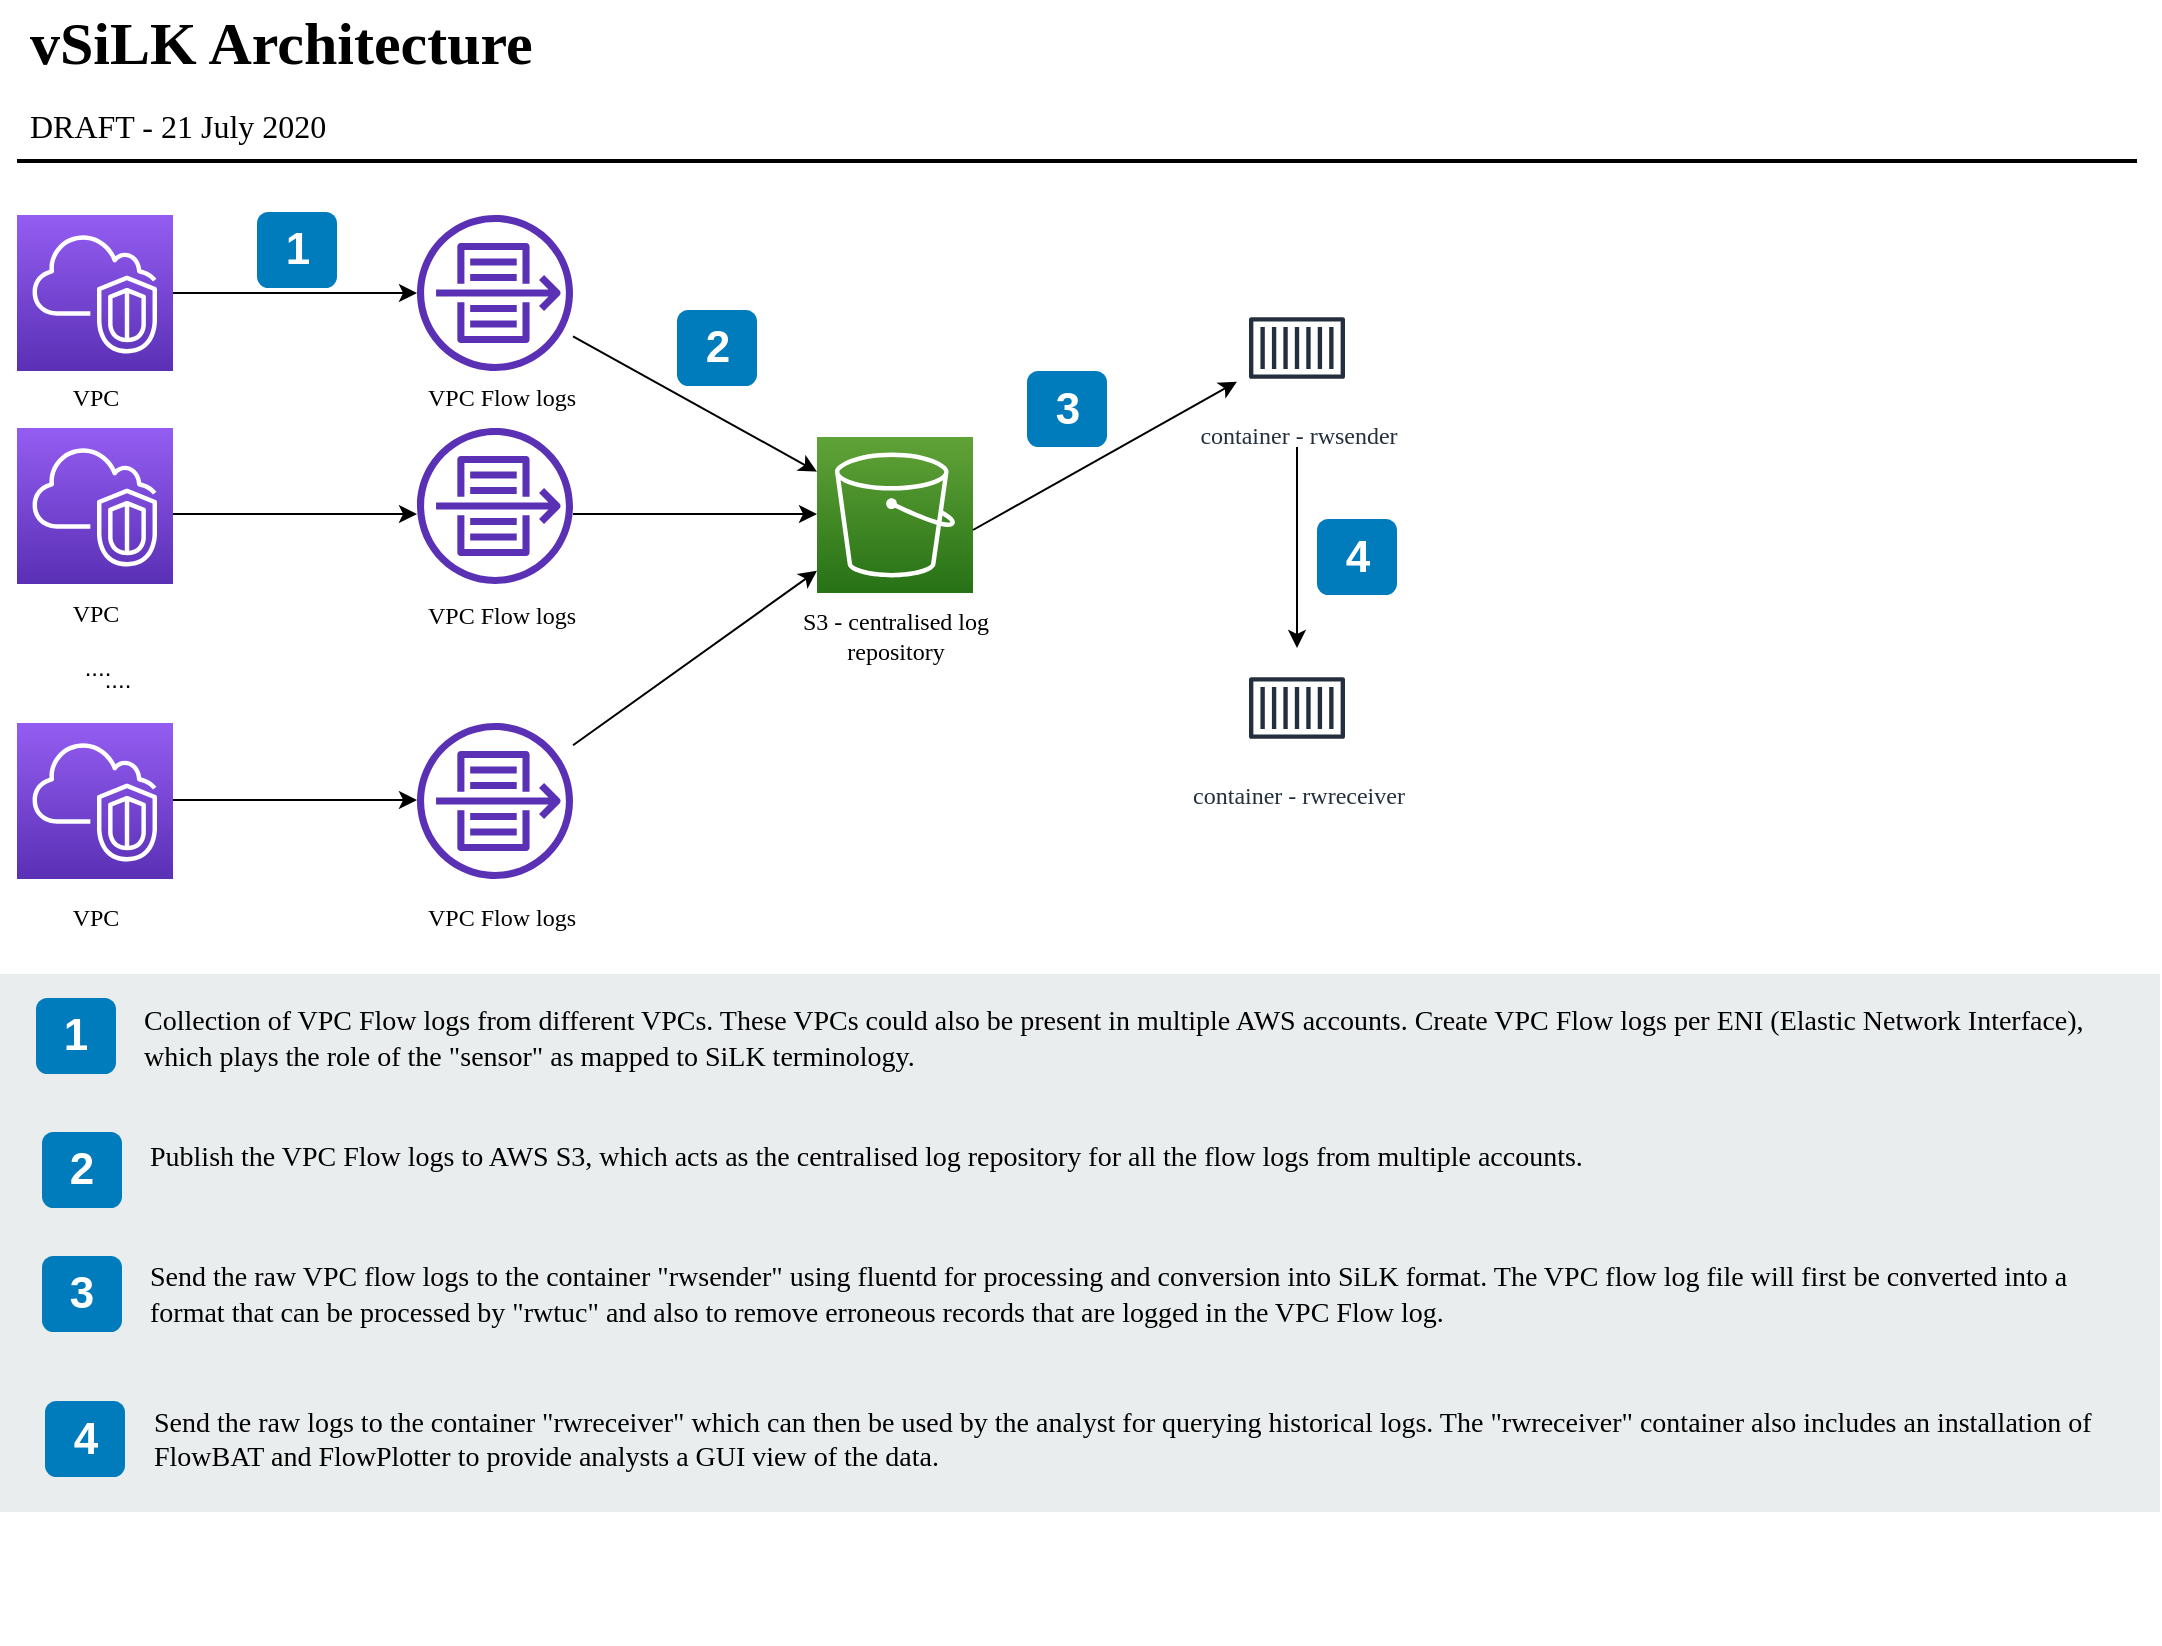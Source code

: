 <mxfile version="13.4.9" type="gitlab">
  <diagram id="Ht1M8jgEwFfnCIfOTk4-" name="Page-1">
    <mxGraphModel dx="1753" dy="941" grid="1" gridSize="10" guides="1" tooltips="1" connect="1" arrows="1" fold="1" page="1" pageScale="1" pageWidth="1200" pageHeight="1920" math="0" shadow="0">
      <root>
        <mxCell id="0" />
        <mxCell id="1" parent="0" />
        <mxCell id="-QjtrjUzRDEMRZ5MF8oH-47" value="&lt;font face=&quot;Garamond&quot;&gt;vSiLK Architecture&lt;/font&gt;" style="text;html=1;resizable=0;points=[];autosize=1;align=left;verticalAlign=top;spacingTop=-4;fontSize=30;fontStyle=1" parent="1" vertex="1">
          <mxGeometry x="52.5" y="64.5" width="340" height="40" as="geometry" />
        </mxCell>
        <mxCell id="-QjtrjUzRDEMRZ5MF8oH-48" value="DRAFT - 21 July 2020" style="text;html=1;resizable=0;points=[];autosize=1;align=left;verticalAlign=top;spacingTop=-4;fontSize=16;fontFamily=Garamond;" parent="1" vertex="1">
          <mxGeometry x="52.5" y="114.5" width="190" height="20" as="geometry" />
        </mxCell>
        <mxCell id="SCVMTBWpLvtzJIhz15lM-1" value="" style="line;strokeWidth=2;html=1;fontSize=14;" parent="1" vertex="1">
          <mxGeometry x="48.5" y="139.5" width="1060" height="10" as="geometry" />
        </mxCell>
        <mxCell id="o8gPVCex7NLgK0Pj0_RW-1" value="" style="outlineConnect=0;fontColor=#232F3E;gradientColor=#945DF2;gradientDirection=north;fillColor=#5A30B5;strokeColor=#ffffff;dashed=0;verticalLabelPosition=bottom;verticalAlign=top;align=center;html=1;fontSize=12;fontStyle=0;aspect=fixed;shape=mxgraph.aws4.resourceIcon;resIcon=mxgraph.aws4.vpc;" parent="1" vertex="1">
          <mxGeometry x="48.5" y="171.5" width="78" height="78" as="geometry" />
        </mxCell>
        <mxCell id="o8gPVCex7NLgK0Pj0_RW-2" value="" style="outlineConnect=0;fontColor=#232F3E;gradientColor=none;fillColor=#5A30B5;strokeColor=none;dashed=0;verticalLabelPosition=bottom;verticalAlign=top;align=center;html=1;fontSize=12;fontStyle=0;aspect=fixed;pointerEvents=1;shape=mxgraph.aws4.flow_logs;" parent="1" vertex="1">
          <mxGeometry x="248.5" y="171.5" width="78" height="78" as="geometry" />
        </mxCell>
        <mxCell id="o8gPVCex7NLgK0Pj0_RW-3" value="" style="outlineConnect=0;fontColor=#232F3E;gradientColor=#945DF2;gradientDirection=north;fillColor=#5A30B5;strokeColor=#ffffff;dashed=0;verticalLabelPosition=bottom;verticalAlign=top;align=center;html=1;fontSize=12;fontStyle=0;aspect=fixed;shape=mxgraph.aws4.resourceIcon;resIcon=mxgraph.aws4.vpc;" parent="1" vertex="1">
          <mxGeometry x="48.5" y="278" width="78" height="78" as="geometry" />
        </mxCell>
        <mxCell id="o8gPVCex7NLgK0Pj0_RW-4" value="" style="outlineConnect=0;fontColor=#232F3E;gradientColor=#945DF2;gradientDirection=north;fillColor=#5A30B5;strokeColor=#ffffff;dashed=0;verticalLabelPosition=bottom;verticalAlign=top;align=center;html=1;fontSize=12;fontStyle=0;aspect=fixed;shape=mxgraph.aws4.resourceIcon;resIcon=mxgraph.aws4.vpc;" parent="1" vertex="1">
          <mxGeometry x="48.5" y="425.5" width="78" height="78" as="geometry" />
        </mxCell>
        <mxCell id="o8gPVCex7NLgK0Pj0_RW-5" value="" style="outlineConnect=0;fontColor=#232F3E;gradientColor=none;fillColor=#5A30B5;strokeColor=none;dashed=0;verticalLabelPosition=bottom;verticalAlign=top;align=center;html=1;fontSize=12;fontStyle=0;aspect=fixed;pointerEvents=1;shape=mxgraph.aws4.flow_logs;" parent="1" vertex="1">
          <mxGeometry x="248.5" y="278" width="78" height="78" as="geometry" />
        </mxCell>
        <mxCell id="o8gPVCex7NLgK0Pj0_RW-6" value="" style="outlineConnect=0;fontColor=#232F3E;gradientColor=none;fillColor=#5A30B5;strokeColor=none;dashed=0;verticalLabelPosition=bottom;verticalAlign=top;align=center;html=1;fontSize=12;fontStyle=0;aspect=fixed;pointerEvents=1;shape=mxgraph.aws4.flow_logs;" parent="1" vertex="1">
          <mxGeometry x="248.5" y="425.5" width="78" height="78" as="geometry" />
        </mxCell>
        <mxCell id="o8gPVCex7NLgK0Pj0_RW-7" value="" style="outlineConnect=0;fontColor=#232F3E;gradientColor=#60A337;gradientDirection=north;fillColor=#277116;strokeColor=#ffffff;dashed=0;verticalLabelPosition=bottom;verticalAlign=top;align=center;html=1;fontSize=12;fontStyle=0;aspect=fixed;shape=mxgraph.aws4.resourceIcon;resIcon=mxgraph.aws4.s3;" parent="1" vertex="1">
          <mxGeometry x="448.5" y="282.5" width="78" height="78" as="geometry" />
        </mxCell>
        <mxCell id="4NLjydOKsZYuCcSBGG9q-1" value="&lt;font face=&quot;Garamond&quot;&gt;container - rwsender&lt;/font&gt;" style="outlineConnect=0;fontColor=#232F3E;gradientColor=none;strokeColor=#232F3E;fillColor=#ffffff;dashed=0;verticalLabelPosition=bottom;verticalAlign=top;align=center;html=1;fontSize=12;fontStyle=0;aspect=fixed;shape=mxgraph.aws4.resourceIcon;resIcon=mxgraph.aws4.container_1;" vertex="1" parent="1">
          <mxGeometry x="658.5" y="208" width="60" height="60" as="geometry" />
        </mxCell>
        <mxCell id="4NLjydOKsZYuCcSBGG9q-2" value="&lt;font face=&quot;Garamond&quot;&gt;container - rwreceiver&lt;/font&gt;" style="outlineConnect=0;fontColor=#232F3E;gradientColor=none;strokeColor=#232F3E;fillColor=#ffffff;dashed=0;verticalLabelPosition=bottom;verticalAlign=top;align=center;html=1;fontSize=12;fontStyle=0;aspect=fixed;shape=mxgraph.aws4.resourceIcon;resIcon=mxgraph.aws4.container_1;" vertex="1" parent="1">
          <mxGeometry x="658.5" y="388" width="60" height="60" as="geometry" />
        </mxCell>
        <mxCell id="4NLjydOKsZYuCcSBGG9q-4" value="1" style="rounded=1;whiteSpace=wrap;html=1;fillColor=#007CBD;strokeColor=none;fontColor=#FFFFFF;fontStyle=1;fontSize=22;labelBackgroundColor=none;" vertex="1" parent="1">
          <mxGeometry x="168.5" y="170" width="40" height="38" as="geometry" />
        </mxCell>
        <mxCell id="4NLjydOKsZYuCcSBGG9q-6" value="2" style="rounded=1;whiteSpace=wrap;html=1;fillColor=#007CBD;strokeColor=none;fontColor=#FFFFFF;fontStyle=1;fontSize=22;labelBackgroundColor=none;" vertex="1" parent="1">
          <mxGeometry x="378.5" y="219" width="40" height="38" as="geometry" />
        </mxCell>
        <mxCell id="4NLjydOKsZYuCcSBGG9q-7" value="3" style="rounded=1;whiteSpace=wrap;html=1;fillColor=#007CBD;strokeColor=none;fontColor=#FFFFFF;fontStyle=1;fontSize=22;labelBackgroundColor=none;" vertex="1" parent="1">
          <mxGeometry x="553.5" y="249.5" width="40" height="38" as="geometry" />
        </mxCell>
        <mxCell id="4NLjydOKsZYuCcSBGG9q-8" value="4" style="rounded=1;whiteSpace=wrap;html=1;fillColor=#007CBD;strokeColor=none;fontColor=#FFFFFF;fontStyle=1;fontSize=22;labelBackgroundColor=none;" vertex="1" parent="1">
          <mxGeometry x="698.5" y="323.5" width="40" height="38" as="geometry" />
        </mxCell>
        <mxCell id="4NLjydOKsZYuCcSBGG9q-14" value="VPC" style="text;html=1;strokeColor=none;fillColor=none;align=center;verticalAlign=middle;whiteSpace=wrap;rounded=0;fontFamily=Garamond;" vertex="1" parent="1">
          <mxGeometry x="67.5" y="252.5" width="40" height="20" as="geometry" />
        </mxCell>
        <mxCell id="4NLjydOKsZYuCcSBGG9q-15" value="VPC" style="text;html=1;strokeColor=none;fillColor=none;align=center;verticalAlign=middle;whiteSpace=wrap;rounded=0;fontFamily=Garamond;" vertex="1" parent="1">
          <mxGeometry x="67.5" y="360.5" width="40" height="20" as="geometry" />
        </mxCell>
        <mxCell id="4NLjydOKsZYuCcSBGG9q-16" value="VPC" style="text;html=1;strokeColor=none;fillColor=none;align=center;verticalAlign=middle;whiteSpace=wrap;rounded=0;fontFamily=Garamond;" vertex="1" parent="1">
          <mxGeometry x="67.5" y="512.5" width="40" height="20" as="geometry" />
        </mxCell>
        <mxCell id="4NLjydOKsZYuCcSBGG9q-17" value="...." style="text;html=1;strokeColor=none;fillColor=none;align=center;verticalAlign=middle;whiteSpace=wrap;rounded=0;" vertex="1" parent="1">
          <mxGeometry x="68.5" y="388" width="40" height="20" as="geometry" />
        </mxCell>
        <mxCell id="4NLjydOKsZYuCcSBGG9q-18" value="...." style="text;html=1;strokeColor=none;fillColor=none;align=center;verticalAlign=middle;whiteSpace=wrap;rounded=0;" vertex="1" parent="1">
          <mxGeometry x="78.5" y="394" width="40" height="20" as="geometry" />
        </mxCell>
        <mxCell id="4NLjydOKsZYuCcSBGG9q-22" value="" style="endArrow=classic;html=1;" edge="1" parent="1" source="o8gPVCex7NLgK0Pj0_RW-1" target="o8gPVCex7NLgK0Pj0_RW-2">
          <mxGeometry width="50" height="50" relative="1" as="geometry">
            <mxPoint x="598.5" y="387.5" as="sourcePoint" />
            <mxPoint x="648.5" y="337.5" as="targetPoint" />
          </mxGeometry>
        </mxCell>
        <mxCell id="4NLjydOKsZYuCcSBGG9q-23" value="" style="endArrow=classic;html=1;" edge="1" parent="1">
          <mxGeometry width="50" height="50" relative="1" as="geometry">
            <mxPoint x="126.5" y="321" as="sourcePoint" />
            <mxPoint x="248.5" y="321" as="targetPoint" />
          </mxGeometry>
        </mxCell>
        <mxCell id="4NLjydOKsZYuCcSBGG9q-24" value="" style="endArrow=classic;html=1;" edge="1" parent="1">
          <mxGeometry width="50" height="50" relative="1" as="geometry">
            <mxPoint x="126.5" y="464" as="sourcePoint" />
            <mxPoint x="248.5" y="464" as="targetPoint" />
          </mxGeometry>
        </mxCell>
        <mxCell id="4NLjydOKsZYuCcSBGG9q-25" value="" style="endArrow=classic;html=1;" edge="1" parent="1" source="o8gPVCex7NLgK0Pj0_RW-2" target="o8gPVCex7NLgK0Pj0_RW-7">
          <mxGeometry width="50" height="50" relative="1" as="geometry">
            <mxPoint x="156.5" y="240.5" as="sourcePoint" />
            <mxPoint x="278.5" y="240.5" as="targetPoint" />
          </mxGeometry>
        </mxCell>
        <mxCell id="4NLjydOKsZYuCcSBGG9q-26" value="" style="endArrow=classic;html=1;" edge="1" parent="1">
          <mxGeometry width="50" height="50" relative="1" as="geometry">
            <mxPoint x="326.5" y="321" as="sourcePoint" />
            <mxPoint x="448.5" y="321" as="targetPoint" />
          </mxGeometry>
        </mxCell>
        <mxCell id="4NLjydOKsZYuCcSBGG9q-27" value="" style="endArrow=classic;html=1;" edge="1" parent="1" source="o8gPVCex7NLgK0Pj0_RW-6" target="o8gPVCex7NLgK0Pj0_RW-7">
          <mxGeometry width="50" height="50" relative="1" as="geometry">
            <mxPoint x="338.5" y="457.5" as="sourcePoint" />
            <mxPoint x="298.5" y="260.5" as="targetPoint" />
          </mxGeometry>
        </mxCell>
        <mxCell id="4NLjydOKsZYuCcSBGG9q-28" value="" style="endArrow=classic;html=1;" edge="1" parent="1" target="4NLjydOKsZYuCcSBGG9q-1">
          <mxGeometry width="50" height="50" relative="1" as="geometry">
            <mxPoint x="526.5" y="329" as="sourcePoint" />
            <mxPoint x="648.5" y="329" as="targetPoint" />
          </mxGeometry>
        </mxCell>
        <mxCell id="4NLjydOKsZYuCcSBGG9q-29" value="" style="endArrow=classic;html=1;" edge="1" parent="1" target="4NLjydOKsZYuCcSBGG9q-2">
          <mxGeometry width="50" height="50" relative="1" as="geometry">
            <mxPoint x="688.5" y="287.5" as="sourcePoint" />
            <mxPoint x="799.5" y="291" as="targetPoint" />
          </mxGeometry>
        </mxCell>
        <mxCell id="4NLjydOKsZYuCcSBGG9q-30" value="VPC Flow logs" style="text;html=1;strokeColor=none;fillColor=none;align=center;verticalAlign=middle;whiteSpace=wrap;rounded=0;fontFamily=Garamond;" vertex="1" parent="1">
          <mxGeometry x="240.5" y="512.5" width="100" height="20" as="geometry" />
        </mxCell>
        <mxCell id="4NLjydOKsZYuCcSBGG9q-31" value="VPC Flow logs" style="text;html=1;strokeColor=none;fillColor=none;align=center;verticalAlign=middle;whiteSpace=wrap;rounded=0;fontFamily=Garamond;" vertex="1" parent="1">
          <mxGeometry x="240.5" y="361.5" width="100" height="20" as="geometry" />
        </mxCell>
        <mxCell id="4NLjydOKsZYuCcSBGG9q-32" value="VPC Flow logs" style="text;html=1;strokeColor=none;fillColor=none;align=center;verticalAlign=middle;whiteSpace=wrap;rounded=0;fontFamily=Garamond;" vertex="1" parent="1">
          <mxGeometry x="240.5" y="252.5" width="100" height="20" as="geometry" />
        </mxCell>
        <mxCell id="4NLjydOKsZYuCcSBGG9q-33" value="S3 - centralised log repository" style="text;html=1;strokeColor=none;fillColor=none;align=center;verticalAlign=middle;whiteSpace=wrap;rounded=0;fontFamily=Garamond;" vertex="1" parent="1">
          <mxGeometry x="437.5" y="371.5" width="100" height="20" as="geometry" />
        </mxCell>
        <mxCell id="7OVz4w7n9kzEPWy-4BBC-3" value="" style="rounded=0;whiteSpace=wrap;html=1;fillColor=#EAEDED;fontSize=22;fontColor=#FFFFFF;strokeColor=none;labelBackgroundColor=none;" parent="1" vertex="1">
          <mxGeometry x="40" y="551" width="1080" height="269" as="geometry" />
        </mxCell>
        <mxCell id="7OVz4w7n9kzEPWy-4BBC-4" value="1" style="rounded=1;whiteSpace=wrap;html=1;fillColor=#007CBD;strokeColor=none;fontColor=#FFFFFF;fontStyle=1;fontSize=22;labelBackgroundColor=none;" parent="1" vertex="1">
          <mxGeometry x="58" y="563" width="40" height="38" as="geometry" />
        </mxCell>
        <mxCell id="7OVz4w7n9kzEPWy-4BBC-5" value="2" style="rounded=1;whiteSpace=wrap;html=1;fillColor=#007CBD;strokeColor=none;fontColor=#FFFFFF;fontStyle=1;fontSize=22;labelBackgroundColor=none;" parent="1" vertex="1">
          <mxGeometry x="61" y="630" width="40" height="38" as="geometry" />
        </mxCell>
        <mxCell id="7OVz4w7n9kzEPWy-4BBC-6" value="3" style="rounded=1;whiteSpace=wrap;html=1;fillColor=#007CBD;strokeColor=none;fontColor=#FFFFFF;fontStyle=1;fontSize=22;labelBackgroundColor=none;" parent="1" vertex="1">
          <mxGeometry x="61" y="692" width="40" height="38" as="geometry" />
        </mxCell>
        <mxCell id="7OVz4w7n9kzEPWy-4BBC-7" value="4" style="rounded=1;whiteSpace=wrap;html=1;fillColor=#007CBD;strokeColor=none;fontColor=#FFFFFF;fontStyle=1;fontSize=22;labelBackgroundColor=none;" parent="1" vertex="1">
          <mxGeometry x="62.5" y="764.5" width="40" height="38" as="geometry" />
        </mxCell>
        <mxCell id="7OVz4w7n9kzEPWy-4BBC-13" value="&lt;font face=&quot;Garamond&quot;&gt;Collection of VPC Flow logs from different VPCs. These VPCs could also be present in multiple AWS accounts. Create VPC Flow logs per ENI (Elastic Network Interface), which plays the role of the &quot;sensor&quot; as mapped to SiLK terminology.&amp;nbsp; &lt;br&gt;&lt;/font&gt;" style="text;html=1;align=left;verticalAlign=top;spacingTop=-4;fontSize=14;labelBackgroundColor=none;whiteSpace=wrap;" parent="1" vertex="1">
          <mxGeometry x="109.5" y="562.5" width="980.5" height="118" as="geometry" />
        </mxCell>
        <mxCell id="7OVz4w7n9kzEPWy-4BBC-14" value="&lt;font face=&quot;Garamond&quot;&gt;Publish the VPC Flow logs to AWS S3, which acts as the centralised log repository for all the flow logs from multiple accounts. &lt;br&gt;&lt;/font&gt;" style="text;html=1;align=left;verticalAlign=top;spacingTop=-4;fontSize=14;labelBackgroundColor=none;whiteSpace=wrap;" parent="1" vertex="1">
          <mxGeometry x="113" y="630.5" width="981.5" height="115" as="geometry" />
        </mxCell>
        <mxCell id="7OVz4w7n9kzEPWy-4BBC-15" value="&lt;font face=&quot;Garamond&quot;&gt;Send the raw VPC flow logs to the container &quot;rwsender&quot; using fluentd for processing and conversion into SiLK format. The VPC flow log file will first be converted into a format that can be processed by &quot;rwtuc&quot; and also to remove erroneous records that are logged in the VPC Flow log. &lt;/font&gt;" style="text;html=1;align=left;verticalAlign=top;spacingTop=-4;fontSize=14;labelBackgroundColor=none;whiteSpace=wrap;" parent="1" vertex="1">
          <mxGeometry x="113" y="690.5" width="981.5" height="117" as="geometry" />
        </mxCell>
        <mxCell id="7OVz4w7n9kzEPWy-4BBC-16" value="&lt;span&gt;Send the raw logs to the container &quot;rwreceiver&quot; which can then be used by the analyst for querying historical logs. The &quot;rwreceiver&quot; container also includes an installation of FlowBAT and FlowPlotter to provide analysts a GUI view of the data. &lt;/span&gt;" style="text;html=1;align=left;verticalAlign=top;spacingTop=-4;fontSize=14;labelBackgroundColor=none;whiteSpace=wrap;fontFamily=Garamond;" parent="1" vertex="1">
          <mxGeometry x="114.5" y="765" width="981.5" height="121" as="geometry" />
        </mxCell>
      </root>
    </mxGraphModel>
  </diagram>
</mxfile>
